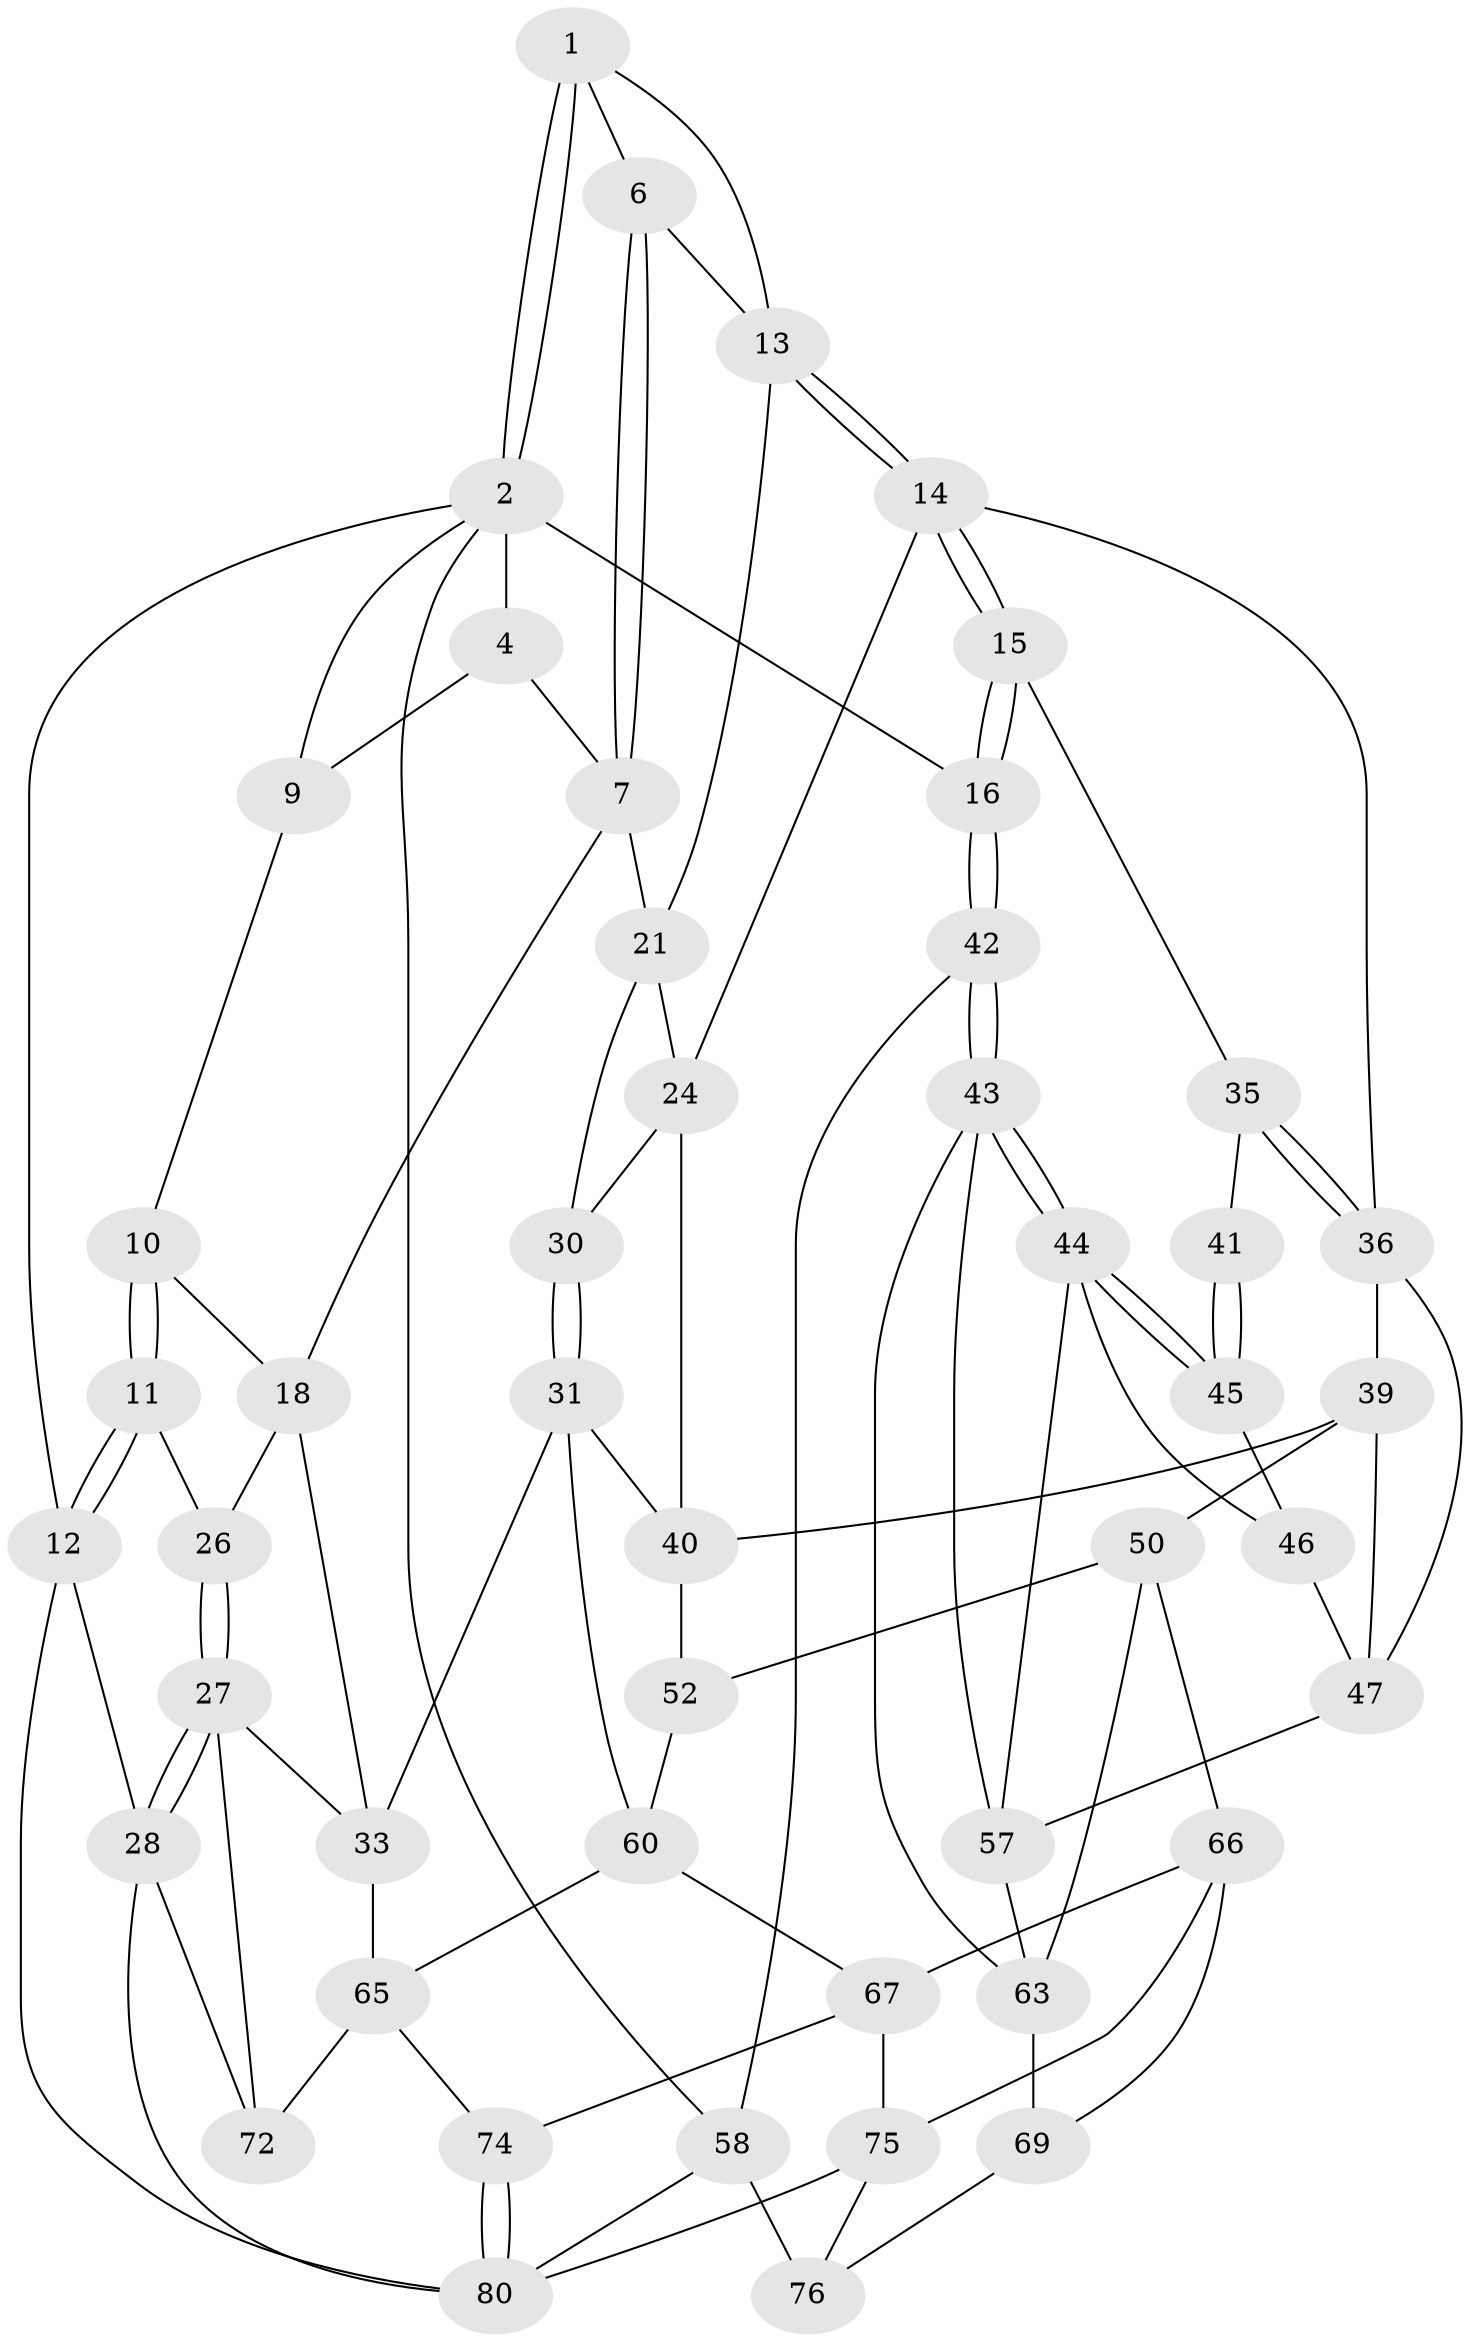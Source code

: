 // Generated by graph-tools (version 1.1) at 2025/24/03/03/25 07:24:34]
// undirected, 48 vertices, 104 edges
graph export_dot {
graph [start="1"]
  node [color=gray90,style=filled];
  1 [pos="+0.5994612860143731+0",super="+5"];
  2 [pos="+1+0",super="+3"];
  4 [pos="+0.43997158855117946+0",super="+8"];
  6 [pos="+0.5153038245498506+0.17712633950230763"];
  7 [pos="+0.3991030807947699+0.18979645816755858",super="+19"];
  9 [pos="+0.1219067405786121+0"];
  10 [pos="+0.1423916824883758+0.05361734832955385",super="+17"];
  11 [pos="+0.06344871464947353+0.2555150733508613",super="+25"];
  12 [pos="+0+0.23992792108582117"];
  13 [pos="+0.7113780146854818+0.13392084231696702",super="+20"];
  14 [pos="+0.9828376311694824+0.14310313111308223",super="+23"];
  15 [pos="+1+0.10883968143542098",super="+34"];
  16 [pos="+1+0"];
  18 [pos="+0.3753066578180694+0.21655605348695836",super="+29"];
  21 [pos="+0.6633138523129497+0.3099369059306955",super="+22"];
  24 [pos="+0.695749141923259+0.3283153060114945",super="+37"];
  26 [pos="+0.13128763216196276+0.39889542291749036"];
  27 [pos="+0.03095237618403944+0.6762566508220302",super="+54"];
  28 [pos="+0+0.7337798066690636",super="+77"];
  30 [pos="+0.5386216943427435+0.44253712632905123"];
  31 [pos="+0.5191152617498771+0.47768998288627684",super="+32"];
  33 [pos="+0.3833998415086252+0.5495694535961714",super="+53"];
  35 [pos="+0.8077178162206065+0.4301330133386431"];
  36 [pos="+0.7970695370228634+0.43843101720076827",super="+38"];
  39 [pos="+0.6913376145128451+0.46335428439678245",super="+49"];
  40 [pos="+0.6698862907863723+0.44777647988109986",super="+48"];
  41 [pos="+0.9323092114658098+0.42900449966383675"];
  42 [pos="+1+0.6531773698805025"];
  43 [pos="+1+0.6528012786321254",super="+61"];
  44 [pos="+0.9603980484301634+0.5085927440202129",super="+55"];
  45 [pos="+0.9188012311936105+0.47001406202176227"];
  46 [pos="+0.8943327860437951+0.4821684825972104"];
  47 [pos="+0.8063287601639351+0.48217551520049406",super="+56"];
  50 [pos="+0.7038584975178911+0.6335576874806236",super="+51"];
  52 [pos="+0.6412869895541361+0.6144745040891255"];
  57 [pos="+0.8923174944973115+0.5915061830627116",super="+62"];
  58 [pos="+1+1",super="+59"];
  60 [pos="+0.5219574461463585+0.5818301060837341",super="+64"];
  63 [pos="+0.8202230492643078+0.6951822437748565",super="+68"];
  65 [pos="+0.41772711251388583+0.7981127320169101",super="+71"];
  66 [pos="+0.6660493230360265+0.7483470193496093",super="+70"];
  67 [pos="+0.6300764039545751+0.7801467554539029",super="+73"];
  69 [pos="+0.840451250353664+0.8697780189398533"];
  72 [pos="+0.3151659544286389+0.9177525924519364"];
  74 [pos="+0.4717318932517888+0.9117305327863412"];
  75 [pos="+0.7613770209141368+1",super="+79"];
  76 [pos="+0.9464690515016825+0.9013829446449624",super="+78"];
  80 [pos="+0.5387630336066994+1",super="+81"];
  1 -- 2;
  1 -- 2;
  1 -- 13;
  1 -- 6;
  2 -- 16;
  2 -- 58;
  2 -- 9;
  2 -- 4;
  2 -- 12;
  4 -- 9;
  4 -- 7;
  6 -- 7;
  6 -- 7;
  6 -- 13;
  7 -- 18;
  7 -- 21;
  9 -- 10;
  10 -- 11 [weight=2];
  10 -- 11;
  10 -- 18;
  11 -- 12;
  11 -- 12;
  11 -- 26;
  12 -- 28;
  12 -- 80;
  13 -- 14;
  13 -- 14;
  13 -- 21;
  14 -- 15;
  14 -- 15;
  14 -- 24;
  14 -- 36;
  15 -- 16;
  15 -- 16;
  15 -- 35;
  16 -- 42;
  16 -- 42;
  18 -- 33;
  18 -- 26;
  21 -- 24;
  21 -- 30;
  24 -- 40;
  24 -- 30;
  26 -- 27;
  26 -- 27;
  27 -- 28;
  27 -- 28;
  27 -- 72;
  27 -- 33;
  28 -- 72;
  28 -- 80;
  30 -- 31;
  30 -- 31;
  31 -- 40;
  31 -- 33;
  31 -- 60;
  33 -- 65;
  35 -- 36;
  35 -- 36;
  35 -- 41;
  36 -- 39;
  36 -- 47;
  39 -- 40;
  39 -- 50;
  39 -- 47;
  40 -- 52;
  41 -- 45;
  41 -- 45;
  42 -- 43;
  42 -- 43;
  42 -- 58;
  43 -- 44;
  43 -- 44;
  43 -- 63;
  43 -- 57;
  44 -- 45;
  44 -- 45;
  44 -- 57;
  44 -- 46;
  45 -- 46;
  46 -- 47;
  47 -- 57;
  50 -- 63;
  50 -- 52;
  50 -- 66;
  52 -- 60;
  57 -- 63;
  58 -- 76 [weight=2];
  58 -- 80;
  60 -- 65;
  60 -- 67;
  63 -- 69;
  65 -- 72;
  65 -- 74;
  66 -- 67;
  66 -- 75;
  66 -- 69;
  67 -- 75;
  67 -- 74;
  69 -- 76;
  74 -- 80;
  74 -- 80;
  75 -- 80;
  75 -- 76;
}
